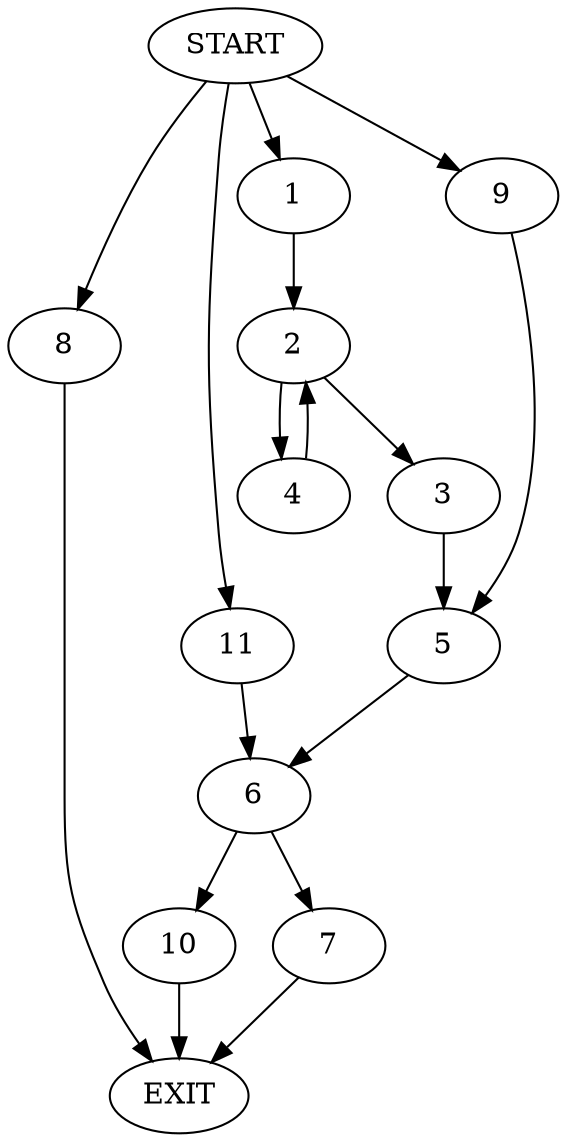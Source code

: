 digraph {
0 [label="START"]
12 [label="EXIT"]
0 -> 1
1 -> 2
2 -> 3
2 -> 4
3 -> 5
4 -> 2
5 -> 6
7 -> 12
0 -> 8
8 -> 12
0 -> 9
9 -> 5
10 -> 12
6 -> 10
6 -> 7
0 -> 11
11 -> 6
}
